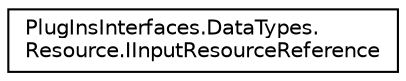 digraph "Graphical Class Hierarchy"
{
  edge [fontname="Helvetica",fontsize="10",labelfontname="Helvetica",labelfontsize="10"];
  node [fontname="Helvetica",fontsize="10",shape=record];
  rankdir="LR";
  Node1 [label="PlugInsInterfaces.DataTypes.\lResource.IInputResourceReference",height=0.2,width=0.4,color="black", fillcolor="white", style="filled",URL="$interface_plug_ins_interfaces_1_1_data_types_1_1_resource_1_1_i_input_resource_reference.html",tooltip="Defines a reference to an input source, if a process has an input coming from a pathway this will rep..."];
}
